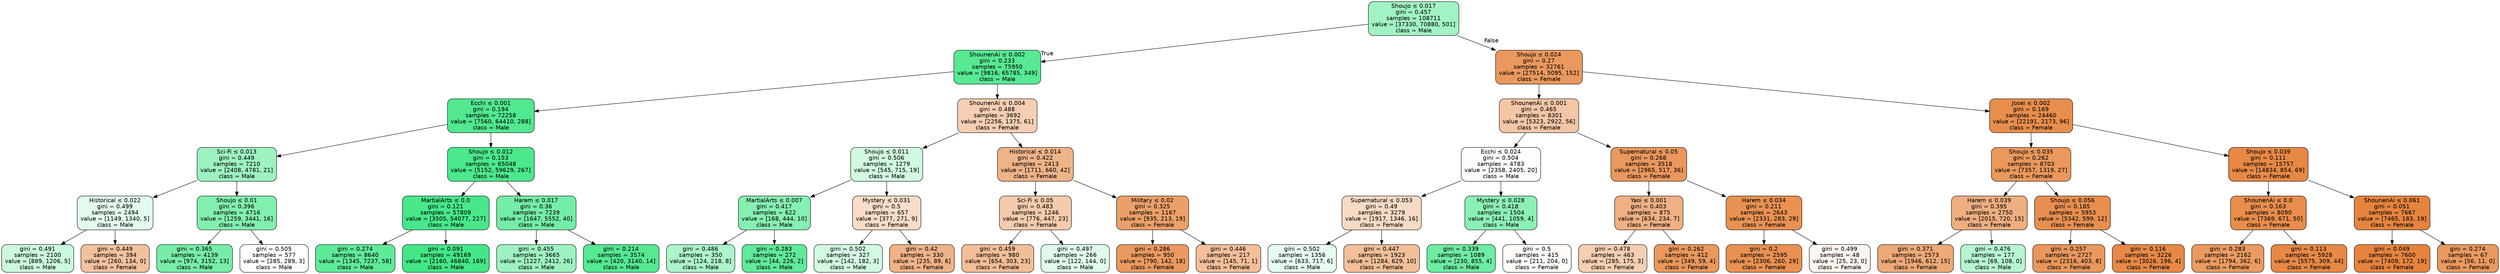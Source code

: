 digraph Tree {
node [shape=box, style="filled, rounded", color="black", fontname=helvetica] ;
edge [fontname=helvetica] ;
0 [label=<Shoujo &le; 0.017<br/>gini = 0.457<br/>samples = 108711<br/>value = [37330, 70880, 501]<br/>class = Male>, fillcolor="#39e58178"] ;
1 [label=<ShounenAi &le; 0.002<br/>gini = 0.233<br/>samples = 75950<br/>value = [9816, 65785, 349]<br/>class = Male>, fillcolor="#39e581d8"] ;
0 -> 1 [labeldistance=2.5, labelangle=45, headlabel="True"] ;
2 [label=<Ecchi &le; 0.001<br/>gini = 0.194<br/>samples = 72258<br/>value = [7560, 64410, 288]<br/>class = Male>, fillcolor="#39e581e0"] ;
1 -> 2 ;
3 [label=<Sci-Fi &le; 0.013<br/>gini = 0.449<br/>samples = 7210<br/>value = [2408, 4781, 21]<br/>class = Male>, fillcolor="#39e5817e"] ;
2 -> 3 ;
4 [label=<Historical &le; 0.022<br/>gini = 0.499<br/>samples = 2494<br/>value = [1149, 1340, 5]<br/>class = Male>, fillcolor="#39e58124"] ;
3 -> 4 ;
5 [label=<gini = 0.491<br/>samples = 2100<br/>value = [889, 1206, 5]<br/>class = Male>, fillcolor="#39e58143"] ;
4 -> 5 ;
6 [label=<gini = 0.449<br/>samples = 394<br/>value = [260, 134, 0]<br/>class = Female>, fillcolor="#e581397c"] ;
4 -> 6 ;
7 [label=<Shoujo &le; 0.01<br/>gini = 0.396<br/>samples = 4716<br/>value = [1259, 3441, 16]<br/>class = Male>, fillcolor="#39e581a1"] ;
3 -> 7 ;
8 [label=<gini = 0.365<br/>samples = 4139<br/>value = [974, 3152, 13]<br/>class = Male>, fillcolor="#39e581af"] ;
7 -> 8 ;
9 [label=<gini = 0.505<br/>samples = 577<br/>value = [285, 289, 3]<br/>class = Male>, fillcolor="#39e58103"] ;
7 -> 9 ;
10 [label=<Shoujo &le; 0.012<br/>gini = 0.153<br/>samples = 65048<br/>value = [5152, 59629, 267]<br/>class = Male>, fillcolor="#39e581e8"] ;
2 -> 10 ;
11 [label=<MartialArts &le; 0.0<br/>gini = 0.121<br/>samples = 57809<br/>value = [3505, 54077, 227]<br/>class = Male>, fillcolor="#39e581ed"] ;
10 -> 11 ;
12 [label=<gini = 0.274<br/>samples = 8640<br/>value = [1345, 7237, 58]<br/>class = Male>, fillcolor="#39e581ce"] ;
11 -> 12 ;
13 [label=<gini = 0.091<br/>samples = 49169<br/>value = [2160, 46840, 169]<br/>class = Male>, fillcolor="#39e581f2"] ;
11 -> 13 ;
14 [label=<Harem &le; 0.017<br/>gini = 0.36<br/>samples = 7239<br/>value = [1647, 5552, 40]<br/>class = Male>, fillcolor="#39e581b2"] ;
10 -> 14 ;
15 [label=<gini = 0.455<br/>samples = 3665<br/>value = [1227, 2412, 26]<br/>class = Male>, fillcolor="#39e5817c"] ;
14 -> 15 ;
16 [label=<gini = 0.214<br/>samples = 3574<br/>value = [420, 3140, 14]<br/>class = Male>, fillcolor="#39e581dc"] ;
14 -> 16 ;
17 [label=<ShounenAi &le; 0.004<br/>gini = 0.488<br/>samples = 3692<br/>value = [2256, 1375, 61]<br/>class = Female>, fillcolor="#e5813961"] ;
1 -> 17 ;
18 [label=<Shoujo &le; 0.011<br/>gini = 0.506<br/>samples = 1279<br/>value = [545, 715, 19]<br/>class = Male>, fillcolor="#39e5813b"] ;
17 -> 18 ;
19 [label=<MartialArts &le; 0.007<br/>gini = 0.417<br/>samples = 622<br/>value = [168, 444, 10]<br/>class = Male>, fillcolor="#39e5819b"] ;
18 -> 19 ;
20 [label=<gini = 0.486<br/>samples = 350<br/>value = [124, 218, 8]<br/>class = Male>, fillcolor="#39e5816a"] ;
19 -> 20 ;
21 [label=<gini = 0.283<br/>samples = 272<br/>value = [44, 226, 2]<br/>class = Male>, fillcolor="#39e581cc"] ;
19 -> 21 ;
22 [label=<Mystery &le; 0.031<br/>gini = 0.5<br/>samples = 657<br/>value = [377, 271, 9]<br/>class = Female>, fillcolor="#e5813946"] ;
18 -> 22 ;
23 [label=<gini = 0.502<br/>samples = 327<br/>value = [142, 182, 3]<br/>class = Male>, fillcolor="#39e58137"] ;
22 -> 23 ;
24 [label=<gini = 0.42<br/>samples = 330<br/>value = [235, 89, 6]<br/>class = Female>, fillcolor="#e581399a"] ;
22 -> 24 ;
25 [label=<Historical &le; 0.014<br/>gini = 0.422<br/>samples = 2413<br/>value = [1711, 660, 42]<br/>class = Female>, fillcolor="#e5813999"] ;
17 -> 25 ;
26 [label=<Sci-Fi &le; 0.05<br/>gini = 0.483<br/>samples = 1246<br/>value = [776, 447, 23]<br/>class = Female>, fillcolor="#e5813969"] ;
25 -> 26 ;
27 [label=<gini = 0.459<br/>samples = 980<br/>value = [654, 303, 23]<br/>class = Female>, fillcolor="#e5813984"] ;
26 -> 27 ;
28 [label=<gini = 0.497<br/>samples = 266<br/>value = [122, 144, 0]<br/>class = Male>, fillcolor="#39e58127"] ;
26 -> 28 ;
29 [label=<Military &le; 0.02<br/>gini = 0.325<br/>samples = 1167<br/>value = [935, 213, 19]<br/>class = Female>, fillcolor="#e58139c1"] ;
25 -> 29 ;
30 [label=<gini = 0.286<br/>samples = 950<br/>value = [790, 142, 18]<br/>class = Female>, fillcolor="#e58139cd"] ;
29 -> 30 ;
31 [label=<gini = 0.446<br/>samples = 217<br/>value = [145, 71, 1]<br/>class = Female>, fillcolor="#e5813981"] ;
29 -> 31 ;
32 [label=<Shoujo &le; 0.024<br/>gini = 0.27<br/>samples = 32761<br/>value = [27514, 5095, 152]<br/>class = Female>, fillcolor="#e58139cf"] ;
0 -> 32 [labeldistance=2.5, labelangle=-45, headlabel="False"] ;
33 [label=<ShounenAi &le; 0.001<br/>gini = 0.465<br/>samples = 8301<br/>value = [5323, 2922, 56]<br/>class = Female>, fillcolor="#e5813972"] ;
32 -> 33 ;
34 [label=<Ecchi &le; 0.024<br/>gini = 0.504<br/>samples = 4783<br/>value = [2358, 2405, 20]<br/>class = Male>, fillcolor="#39e58105"] ;
33 -> 34 ;
35 [label=<Supernatural &le; 0.053<br/>gini = 0.49<br/>samples = 3279<br/>value = [1917, 1346, 16]<br/>class = Female>, fillcolor="#e581394b"] ;
34 -> 35 ;
36 [label=<gini = 0.502<br/>samples = 1356<br/>value = [633, 717, 6]<br/>class = Male>, fillcolor="#39e5811e"] ;
35 -> 36 ;
37 [label=<gini = 0.447<br/>samples = 1923<br/>value = [1284, 629, 10]<br/>class = Female>, fillcolor="#e5813981"] ;
35 -> 37 ;
38 [label=<Mystery &le; 0.028<br/>gini = 0.418<br/>samples = 1504<br/>value = [441, 1059, 4]<br/>class = Male>, fillcolor="#39e58194"] ;
34 -> 38 ;
39 [label=<gini = 0.339<br/>samples = 1089<br/>value = [230, 855, 4]<br/>class = Male>, fillcolor="#39e581ba"] ;
38 -> 39 ;
40 [label=<gini = 0.5<br/>samples = 415<br/>value = [211, 204, 0]<br/>class = Female>, fillcolor="#e5813908"] ;
38 -> 40 ;
41 [label=<Supernatural &le; 0.05<br/>gini = 0.268<br/>samples = 3518<br/>value = [2965, 517, 36]<br/>class = Female>, fillcolor="#e58139d0"] ;
33 -> 41 ;
42 [label=<Yaoi &le; 0.001<br/>gini = 0.403<br/>samples = 875<br/>value = [634, 234, 7]<br/>class = Female>, fillcolor="#e581399f"] ;
41 -> 42 ;
43 [label=<gini = 0.478<br/>samples = 463<br/>value = [285, 175, 3]<br/>class = Female>, fillcolor="#e5813961"] ;
42 -> 43 ;
44 [label=<gini = 0.262<br/>samples = 412<br/>value = [349, 59, 4]<br/>class = Female>, fillcolor="#e58139d1"] ;
42 -> 44 ;
45 [label=<Harem &le; 0.034<br/>gini = 0.211<br/>samples = 2643<br/>value = [2331, 283, 29]<br/>class = Female>, fillcolor="#e58139dd"] ;
41 -> 45 ;
46 [label=<gini = 0.2<br/>samples = 2595<br/>value = [2306, 260, 29]<br/>class = Female>, fillcolor="#e58139df"] ;
45 -> 46 ;
47 [label=<gini = 0.499<br/>samples = 48<br/>value = [25, 23, 0]<br/>class = Female>, fillcolor="#e5813914"] ;
45 -> 47 ;
48 [label=<Josei &le; 0.002<br/>gini = 0.169<br/>samples = 24460<br/>value = [22191, 2173, 96]<br/>class = Female>, fillcolor="#e58139e5"] ;
32 -> 48 ;
49 [label=<Shoujo &le; 0.035<br/>gini = 0.262<br/>samples = 8703<br/>value = [7357, 1319, 27]<br/>class = Female>, fillcolor="#e58139d1"] ;
48 -> 49 ;
50 [label=<Harem &le; 0.039<br/>gini = 0.395<br/>samples = 2750<br/>value = [2015, 720, 15]<br/>class = Female>, fillcolor="#e58139a3"] ;
49 -> 50 ;
51 [label=<gini = 0.371<br/>samples = 2573<br/>value = [1946, 612, 15]<br/>class = Female>, fillcolor="#e58139ad"] ;
50 -> 51 ;
52 [label=<gini = 0.476<br/>samples = 177<br/>value = [69, 108, 0]<br/>class = Male>, fillcolor="#39e5815c"] ;
50 -> 52 ;
53 [label=<Shoujo &le; 0.056<br/>gini = 0.185<br/>samples = 5953<br/>value = [5342, 599, 12]<br/>class = Female>, fillcolor="#e58139e2"] ;
49 -> 53 ;
54 [label=<gini = 0.257<br/>samples = 2727<br/>value = [2316, 403, 8]<br/>class = Female>, fillcolor="#e58139d2"] ;
53 -> 54 ;
55 [label=<gini = 0.116<br/>samples = 3226<br/>value = [3026, 196, 4]<br/>class = Female>, fillcolor="#e58139ee"] ;
53 -> 55 ;
56 [label=<Shoujo &le; 0.039<br/>gini = 0.111<br/>samples = 15757<br/>value = [14834, 854, 69]<br/>class = Female>, fillcolor="#e58139ef"] ;
48 -> 56 ;
57 [label=<ShounenAi &le; 0.0<br/>gini = 0.163<br/>samples = 8090<br/>value = [7369, 671, 50]<br/>class = Female>, fillcolor="#e58139e6"] ;
56 -> 57 ;
58 [label=<gini = 0.283<br/>samples = 2162<br/>value = [1794, 362, 6]<br/>class = Female>, fillcolor="#e58139cb"] ;
57 -> 58 ;
59 [label=<gini = 0.113<br/>samples = 5928<br/>value = [5575, 309, 44]<br/>class = Female>, fillcolor="#e58139ef"] ;
57 -> 59 ;
60 [label=<ShounenAi &le; 0.061<br/>gini = 0.051<br/>samples = 7667<br/>value = [7465, 183, 19]<br/>class = Female>, fillcolor="#e58139f8"] ;
56 -> 60 ;
61 [label=<gini = 0.049<br/>samples = 7600<br/>value = [7409, 172, 19]<br/>class = Female>, fillcolor="#e58139f8"] ;
60 -> 61 ;
62 [label=<gini = 0.274<br/>samples = 67<br/>value = [56, 11, 0]<br/>class = Female>, fillcolor="#e58139cd"] ;
60 -> 62 ;
}
